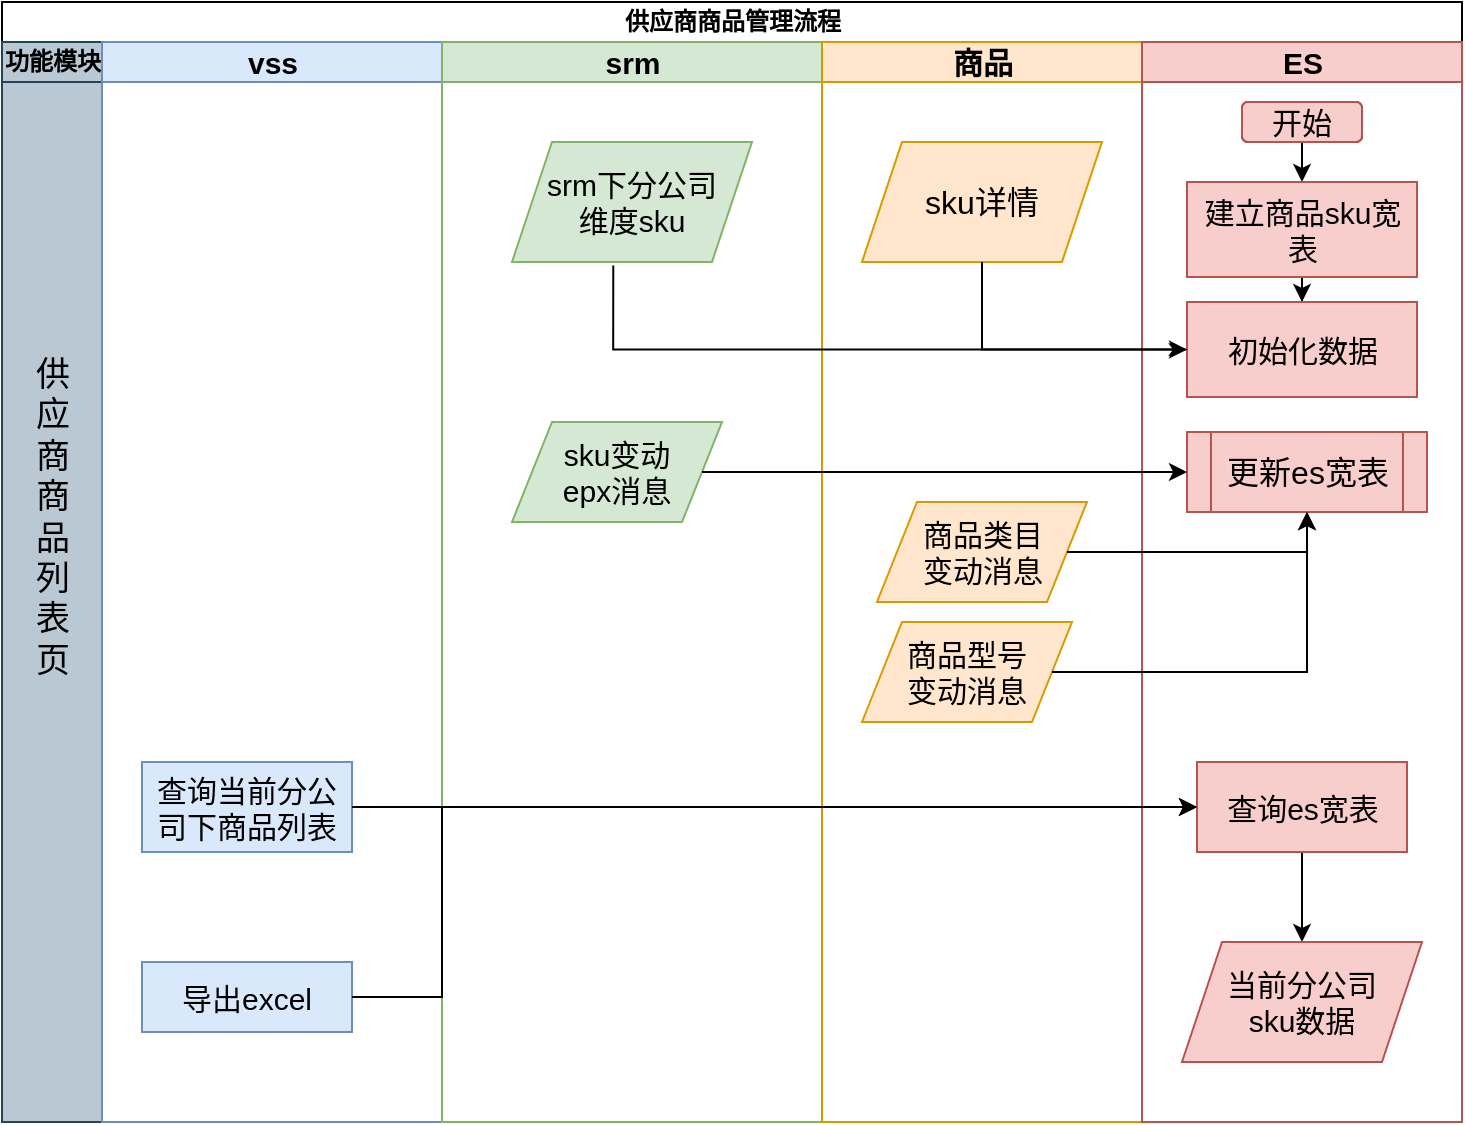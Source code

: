 <mxfile version="21.1.9" type="github" pages="5">
  <diagram name="第 1 页" id="4bVbn6cUmShNyOPI0-UO">
    <mxGraphModel dx="1379" dy="774" grid="1" gridSize="10" guides="1" tooltips="1" connect="1" arrows="1" fold="1" page="1" pageScale="1" pageWidth="826" pageHeight="1169" math="0" shadow="0">
      <root>
        <mxCell id="0" />
        <mxCell id="1" parent="0" />
        <mxCell id="sq8EDjVyNlzPSObER3uH-1" value="供应商商品管理流程" style="swimlane;childLayout=stackLayout;resizeParent=1;resizeParentMax=0;startSize=20;html=1;" parent="1" vertex="1">
          <mxGeometry x="230.0" y="210" width="730" height="560" as="geometry" />
        </mxCell>
        <mxCell id="sq8EDjVyNlzPSObER3uH-5" value="&lt;font style=&quot;font-size: 12px;&quot;&gt;功能模块&lt;/font&gt;" style="swimlane;startSize=20;html=1;fillColor=#bac8d3;strokeColor=#23445d;labelBackgroundColor=none;fillStyle=auto;swimlaneFillColor=#BAC8D3;" parent="sq8EDjVyNlzPSObER3uH-1" vertex="1">
          <mxGeometry y="20" width="50" height="540" as="geometry" />
        </mxCell>
        <mxCell id="sq8EDjVyNlzPSObER3uH-6" value="&lt;font style=&quot;font-size: 17px;&quot;&gt;供应商商品列表页&lt;/font&gt;" style="text;html=1;align=center;verticalAlign=middle;whiteSpace=wrap;rounded=0;textDirection=ltr;horizontal=0;rotation=90;" parent="sq8EDjVyNlzPSObER3uH-5" vertex="1">
          <mxGeometry x="-67.5" y="225" width="185" height="25" as="geometry" />
        </mxCell>
        <mxCell id="sq8EDjVyNlzPSObER3uH-2" value="&lt;font style=&quot;font-size: 15px;&quot;&gt;vss&lt;/font&gt;" style="swimlane;startSize=20;html=1;fillColor=#dae8fc;strokeColor=#6c8ebf;" parent="sq8EDjVyNlzPSObER3uH-1" vertex="1">
          <mxGeometry x="50" y="20" width="170" height="540" as="geometry" />
        </mxCell>
        <mxCell id="sq8EDjVyNlzPSObER3uH-10" value="&lt;font style=&quot;font-size: 15px;&quot;&gt;查询当前分公司下商品列表&lt;/font&gt;" style="rounded=0;whiteSpace=wrap;html=1;fillColor=#dae8fc;strokeColor=#6c8ebf;" parent="sq8EDjVyNlzPSObER3uH-2" vertex="1">
          <mxGeometry x="20" y="360" width="105" height="45" as="geometry" />
        </mxCell>
        <mxCell id="sq8EDjVyNlzPSObER3uH-13" value="&lt;font style=&quot;font-size: 15px;&quot;&gt;导出excel&lt;/font&gt;" style="rounded=0;whiteSpace=wrap;html=1;fillColor=#dae8fc;strokeColor=#6c8ebf;" parent="sq8EDjVyNlzPSObER3uH-2" vertex="1">
          <mxGeometry x="20" y="460" width="105" height="35" as="geometry" />
        </mxCell>
        <mxCell id="sq8EDjVyNlzPSObER3uH-3" value="&lt;font style=&quot;font-size: 15px;&quot;&gt;srm&lt;/font&gt;" style="swimlane;startSize=20;html=1;fillColor=#d5e8d4;strokeColor=#82b366;" parent="sq8EDjVyNlzPSObER3uH-1" vertex="1">
          <mxGeometry x="220" y="20" width="190" height="540" as="geometry" />
        </mxCell>
        <mxCell id="sq8EDjVyNlzPSObER3uH-50" value="&lt;font style=&quot;font-size: 15px;&quot;&gt;srm下分公司&lt;br&gt;维度sku&lt;/font&gt;" style="shape=parallelogram;perimeter=parallelogramPerimeter;whiteSpace=wrap;html=1;fixedSize=1;fillColor=#d5e8d4;strokeColor=#82b366;" parent="sq8EDjVyNlzPSObER3uH-3" vertex="1">
          <mxGeometry x="35.0" y="50" width="120" height="60" as="geometry" />
        </mxCell>
        <mxCell id="sq8EDjVyNlzPSObER3uH-53" value="&lt;font style=&quot;font-size: 15px;&quot;&gt;sku变动&lt;br&gt;epx消息&lt;/font&gt;" style="shape=parallelogram;perimeter=parallelogramPerimeter;whiteSpace=wrap;html=1;fixedSize=1;fillColor=#d5e8d4;strokeColor=#82b366;" parent="sq8EDjVyNlzPSObER3uH-3" vertex="1">
          <mxGeometry x="35" y="190" width="105" height="50" as="geometry" />
        </mxCell>
        <mxCell id="sq8EDjVyNlzPSObER3uH-4" value="&lt;font style=&quot;font-size: 15px;&quot;&gt;商品&lt;/font&gt;" style="swimlane;startSize=20;html=1;fillColor=#ffe6cc;strokeColor=#d79b00;" parent="sq8EDjVyNlzPSObER3uH-1" vertex="1">
          <mxGeometry x="410" y="20" width="160" height="540" as="geometry" />
        </mxCell>
        <mxCell id="sq8EDjVyNlzPSObER3uH-51" value="&lt;font style=&quot;font-size: 16px;&quot;&gt;sku详情&lt;/font&gt;" style="shape=parallelogram;perimeter=parallelogramPerimeter;whiteSpace=wrap;html=1;fixedSize=1;fillColor=#ffe6cc;strokeColor=#d79b00;" parent="sq8EDjVyNlzPSObER3uH-4" vertex="1">
          <mxGeometry x="20.0" y="50" width="120" height="60" as="geometry" />
        </mxCell>
        <mxCell id="sq8EDjVyNlzPSObER3uH-55" value="&lt;font style=&quot;font-size: 15px;&quot;&gt;商品类目&lt;br&gt;变动消息&lt;/font&gt;" style="shape=parallelogram;perimeter=parallelogramPerimeter;whiteSpace=wrap;html=1;fixedSize=1;fillColor=#ffe6cc;strokeColor=#d79b00;" parent="sq8EDjVyNlzPSObER3uH-4" vertex="1">
          <mxGeometry x="27.5" y="230" width="105" height="50" as="geometry" />
        </mxCell>
        <mxCell id="sq8EDjVyNlzPSObER3uH-56" value="&lt;span style=&quot;font-size: 15px;&quot;&gt;商品型号&lt;br&gt;变动消息&lt;/span&gt;" style="shape=parallelogram;perimeter=parallelogramPerimeter;whiteSpace=wrap;html=1;fixedSize=1;fillColor=#ffe6cc;strokeColor=#d79b00;" parent="sq8EDjVyNlzPSObER3uH-4" vertex="1">
          <mxGeometry x="20" y="290" width="105" height="50" as="geometry" />
        </mxCell>
        <mxCell id="sq8EDjVyNlzPSObER3uH-26" value="&lt;font style=&quot;font-size: 15px;&quot;&gt;ES&lt;/font&gt;" style="swimlane;startSize=20;html=1;fillColor=#f8cecc;strokeColor=#b85450;" parent="sq8EDjVyNlzPSObER3uH-1" vertex="1">
          <mxGeometry x="570" y="20" width="160" height="540" as="geometry" />
        </mxCell>
        <mxCell id="sq8EDjVyNlzPSObER3uH-42" style="edgeStyle=orthogonalEdgeStyle;rounded=0;orthogonalLoop=1;jettySize=auto;html=1;entryX=0.5;entryY=0;entryDx=0;entryDy=0;" parent="sq8EDjVyNlzPSObER3uH-26" source="sq8EDjVyNlzPSObER3uH-30" target="sq8EDjVyNlzPSObER3uH-31" edge="1">
          <mxGeometry relative="1" as="geometry" />
        </mxCell>
        <mxCell id="sq8EDjVyNlzPSObER3uH-30" value="&lt;span style=&quot;font-size: 15px;&quot;&gt;建立商品sku宽表&lt;/span&gt;" style="rounded=0;whiteSpace=wrap;html=1;" parent="sq8EDjVyNlzPSObER3uH-26" vertex="1">
          <mxGeometry x="22.5" y="70" width="115" height="47.5" as="geometry" />
        </mxCell>
        <mxCell id="sq8EDjVyNlzPSObER3uH-31" value="&lt;span style=&quot;font-size: 15px;&quot;&gt;初始化数据&lt;/span&gt;" style="rounded=0;whiteSpace=wrap;html=1;" parent="sq8EDjVyNlzPSObER3uH-26" vertex="1">
          <mxGeometry x="22.5" y="130" width="115" height="47.5" as="geometry" />
        </mxCell>
        <mxCell id="sq8EDjVyNlzPSObER3uH-41" style="edgeStyle=orthogonalEdgeStyle;rounded=0;orthogonalLoop=1;jettySize=auto;html=1;exitX=0.5;exitY=1;exitDx=0;exitDy=0;entryX=0.5;entryY=0;entryDx=0;entryDy=0;" parent="sq8EDjVyNlzPSObER3uH-26" source="sq8EDjVyNlzPSObER3uH-32" target="sq8EDjVyNlzPSObER3uH-30" edge="1">
          <mxGeometry relative="1" as="geometry" />
        </mxCell>
        <mxCell id="sq8EDjVyNlzPSObER3uH-32" value="&lt;font style=&quot;font-size: 15px;&quot;&gt;开始&lt;/font&gt;" style="rounded=1;whiteSpace=wrap;html=1;" parent="sq8EDjVyNlzPSObER3uH-26" vertex="1">
          <mxGeometry x="50" y="30" width="60" height="20" as="geometry" />
        </mxCell>
        <mxCell id="sq8EDjVyNlzPSObER3uH-61" value="" style="edgeStyle=orthogonalEdgeStyle;rounded=0;orthogonalLoop=1;jettySize=auto;html=1;" parent="sq8EDjVyNlzPSObER3uH-26" source="sq8EDjVyNlzPSObER3uH-48" target="sq8EDjVyNlzPSObER3uH-60" edge="1">
          <mxGeometry relative="1" as="geometry" />
        </mxCell>
        <mxCell id="sq8EDjVyNlzPSObER3uH-48" value="&lt;font style=&quot;font-size: 15px;&quot;&gt;查询es宽表&lt;/font&gt;" style="rounded=0;whiteSpace=wrap;html=1;fillColor=#f8cecc;strokeColor=#b85450;" parent="sq8EDjVyNlzPSObER3uH-26" vertex="1">
          <mxGeometry x="27.5" y="360" width="105" height="45" as="geometry" />
        </mxCell>
        <mxCell id="sq8EDjVyNlzPSObER3uH-52" value="&lt;font style=&quot;font-size: 16px;&quot;&gt;更新es宽表&lt;/font&gt;" style="shape=process;whiteSpace=wrap;html=1;backgroundOutline=1;fillColor=#f8cecc;strokeColor=#b85450;" parent="sq8EDjVyNlzPSObER3uH-26" vertex="1">
          <mxGeometry x="22.5" y="195" width="120" height="40" as="geometry" />
        </mxCell>
        <mxCell id="sq8EDjVyNlzPSObER3uH-60" value="&lt;font style=&quot;font-size: 15px;&quot;&gt;当前分公司&lt;br&gt;sku数据&lt;/font&gt;" style="shape=parallelogram;perimeter=parallelogramPerimeter;whiteSpace=wrap;html=1;fixedSize=1;rounded=0;fillColor=#f8cecc;strokeColor=#b85450;" parent="sq8EDjVyNlzPSObER3uH-26" vertex="1">
          <mxGeometry x="20" y="450" width="120" height="60" as="geometry" />
        </mxCell>
        <mxCell id="sq8EDjVyNlzPSObER3uH-62" value="&lt;font style=&quot;font-size: 15px;&quot;&gt;开始&lt;/font&gt;" style="rounded=1;whiteSpace=wrap;html=1;fillColor=#f8cecc;strokeColor=#b85450;" parent="sq8EDjVyNlzPSObER3uH-26" vertex="1">
          <mxGeometry x="50" y="30" width="60" height="20" as="geometry" />
        </mxCell>
        <mxCell id="sq8EDjVyNlzPSObER3uH-63" value="&lt;span style=&quot;font-size: 15px;&quot;&gt;建立商品sku宽表&lt;/span&gt;" style="rounded=0;whiteSpace=wrap;html=1;fillColor=#f8cecc;strokeColor=#b85450;" parent="sq8EDjVyNlzPSObER3uH-26" vertex="1">
          <mxGeometry x="22.5" y="70" width="115" height="47.5" as="geometry" />
        </mxCell>
        <mxCell id="sq8EDjVyNlzPSObER3uH-64" value="&lt;span style=&quot;font-size: 15px;&quot;&gt;初始化数据&lt;/span&gt;" style="rounded=0;whiteSpace=wrap;html=1;fillColor=#f8cecc;strokeColor=#b85450;" parent="sq8EDjVyNlzPSObER3uH-26" vertex="1">
          <mxGeometry x="22.5" y="130" width="115" height="47.5" as="geometry" />
        </mxCell>
        <mxCell id="sq8EDjVyNlzPSObER3uH-39" style="edgeStyle=orthogonalEdgeStyle;rounded=0;orthogonalLoop=1;jettySize=auto;html=1;exitX=0;exitY=0.5;exitDx=0;exitDy=0;entryX=0.5;entryY=1;entryDx=0;entryDy=0;startArrow=classicThin;startFill=1;endArrow=none;endFill=0;" parent="sq8EDjVyNlzPSObER3uH-1" source="sq8EDjVyNlzPSObER3uH-31" target="sq8EDjVyNlzPSObER3uH-51" edge="1">
          <mxGeometry relative="1" as="geometry">
            <mxPoint x="520.043" y="120.0" as="targetPoint" />
          </mxGeometry>
        </mxCell>
        <mxCell id="sq8EDjVyNlzPSObER3uH-40" style="edgeStyle=orthogonalEdgeStyle;rounded=0;orthogonalLoop=1;jettySize=auto;html=1;exitX=0;exitY=0.5;exitDx=0;exitDy=0;entryX=0.422;entryY=1.03;entryDx=0;entryDy=0;entryPerimeter=0;startArrow=classic;startFill=1;endArrow=none;endFill=0;" parent="sq8EDjVyNlzPSObER3uH-1" source="sq8EDjVyNlzPSObER3uH-31" target="sq8EDjVyNlzPSObER3uH-50" edge="1">
          <mxGeometry relative="1" as="geometry">
            <mxPoint x="342.5" y="120.0" as="targetPoint" />
          </mxGeometry>
        </mxCell>
        <mxCell id="sq8EDjVyNlzPSObER3uH-47" style="edgeStyle=orthogonalEdgeStyle;rounded=0;orthogonalLoop=1;jettySize=auto;html=1;exitX=1;exitY=0.5;exitDx=0;exitDy=0;entryX=0;entryY=0.5;entryDx=0;entryDy=0;" parent="sq8EDjVyNlzPSObER3uH-1" source="sq8EDjVyNlzPSObER3uH-10" target="sq8EDjVyNlzPSObER3uH-48" edge="1">
          <mxGeometry relative="1" as="geometry">
            <mxPoint x="620.0" y="383" as="targetPoint" />
          </mxGeometry>
        </mxCell>
        <mxCell id="sq8EDjVyNlzPSObER3uH-49" style="edgeStyle=orthogonalEdgeStyle;rounded=0;orthogonalLoop=1;jettySize=auto;html=1;exitX=1;exitY=0.5;exitDx=0;exitDy=0;entryX=0;entryY=0.5;entryDx=0;entryDy=0;" parent="sq8EDjVyNlzPSObER3uH-1" source="sq8EDjVyNlzPSObER3uH-13" target="sq8EDjVyNlzPSObER3uH-48" edge="1">
          <mxGeometry relative="1" as="geometry">
            <mxPoint x="230.0" y="400" as="targetPoint" />
            <Array as="points">
              <mxPoint x="220" y="498" />
              <mxPoint x="220" y="402" />
            </Array>
          </mxGeometry>
        </mxCell>
        <mxCell id="sq8EDjVyNlzPSObER3uH-54" style="edgeStyle=orthogonalEdgeStyle;rounded=0;orthogonalLoop=1;jettySize=auto;html=1;exitX=1;exitY=0.5;exitDx=0;exitDy=0;entryX=0;entryY=0.5;entryDx=0;entryDy=0;" parent="sq8EDjVyNlzPSObER3uH-1" source="sq8EDjVyNlzPSObER3uH-53" target="sq8EDjVyNlzPSObER3uH-52" edge="1">
          <mxGeometry relative="1" as="geometry" />
        </mxCell>
        <mxCell id="sq8EDjVyNlzPSObER3uH-57" style="edgeStyle=orthogonalEdgeStyle;rounded=0;orthogonalLoop=1;jettySize=auto;html=1;exitX=1;exitY=0.5;exitDx=0;exitDy=0;entryX=0.5;entryY=1;entryDx=0;entryDy=0;" parent="sq8EDjVyNlzPSObER3uH-1" source="sq8EDjVyNlzPSObER3uH-55" target="sq8EDjVyNlzPSObER3uH-52" edge="1">
          <mxGeometry relative="1" as="geometry" />
        </mxCell>
        <mxCell id="sq8EDjVyNlzPSObER3uH-59" style="edgeStyle=orthogonalEdgeStyle;rounded=0;orthogonalLoop=1;jettySize=auto;html=1;exitX=1;exitY=0.5;exitDx=0;exitDy=0;entryX=0.5;entryY=1;entryDx=0;entryDy=0;" parent="sq8EDjVyNlzPSObER3uH-1" source="sq8EDjVyNlzPSObER3uH-56" target="sq8EDjVyNlzPSObER3uH-52" edge="1">
          <mxGeometry relative="1" as="geometry" />
        </mxCell>
      </root>
    </mxGraphModel>
  </diagram>
  <diagram id="YTfA6Yjon9PeiEFSLLRu" name="第 2 页">
    <mxGraphModel dx="1379" dy="774" grid="1" gridSize="10" guides="1" tooltips="1" connect="1" arrows="1" fold="1" page="1" pageScale="1" pageWidth="827" pageHeight="1169" math="0" shadow="0">
      <root>
        <mxCell id="0" />
        <mxCell id="1" parent="0" />
        <mxCell id="ebfvvqDHV_dkMEWsxQLU-1" value="供应商商品管理流程" style="swimlane;childLayout=stackLayout;resizeParent=1;resizeParentMax=0;startSize=20;html=1;" parent="1" vertex="1">
          <mxGeometry x="54.0" y="110" width="560" height="410" as="geometry" />
        </mxCell>
        <mxCell id="ebfvvqDHV_dkMEWsxQLU-2" value="&lt;font style=&quot;font-size: 12px;&quot;&gt;功能模块&lt;/font&gt;" style="swimlane;startSize=20;html=1;fillColor=#bac8d3;strokeColor=#23445d;labelBackgroundColor=none;fillStyle=auto;swimlaneFillColor=#BAC8D3;" parent="ebfvvqDHV_dkMEWsxQLU-1" vertex="1">
          <mxGeometry y="20" width="50" height="390" as="geometry" />
        </mxCell>
        <mxCell id="ebfvvqDHV_dkMEWsxQLU-3" value="&lt;font style=&quot;font-size: 17px;&quot;&gt;供应商商品详情页&lt;/font&gt;" style="text;html=1;align=center;verticalAlign=middle;whiteSpace=wrap;rounded=0;textDirection=ltr;horizontal=0;rotation=90;" parent="ebfvvqDHV_dkMEWsxQLU-2" vertex="1">
          <mxGeometry x="-67.5" y="172.5" width="185" height="25" as="geometry" />
        </mxCell>
        <mxCell id="ebfvvqDHV_dkMEWsxQLU-4" value="&lt;font style=&quot;font-size: 15px;&quot;&gt;vss&lt;/font&gt;" style="swimlane;startSize=20;html=1;fillColor=#dae8fc;strokeColor=#6c8ebf;" parent="ebfvvqDHV_dkMEWsxQLU-1" vertex="1">
          <mxGeometry x="50" y="20" width="170" height="390" as="geometry" />
        </mxCell>
        <mxCell id="naGMd9PxGvk4n0_Dnx7S-2" value="&lt;font style=&quot;font-size: 14px;&quot;&gt;聚合sku详情和审批进度&lt;/font&gt;" style="rounded=0;whiteSpace=wrap;html=1;fillColor=#dae8fc;strokeColor=#6c8ebf;" parent="ebfvvqDHV_dkMEWsxQLU-4" vertex="1">
          <mxGeometry x="22.5" y="261.25" width="107.5" height="47.5" as="geometry" />
        </mxCell>
        <mxCell id="ebfvvqDHV_dkMEWsxQLU-7" value="&lt;font style=&quot;font-size: 15px;&quot;&gt;srm&lt;/font&gt;" style="swimlane;startSize=20;html=1;fillColor=#d5e8d4;strokeColor=#82b366;" parent="ebfvvqDHV_dkMEWsxQLU-1" vertex="1">
          <mxGeometry x="220" y="20" width="180" height="390" as="geometry" />
        </mxCell>
        <mxCell id="naGMd9PxGvk4n0_Dnx7S-1" value="&lt;span style=&quot;font-size: 15px;&quot;&gt;查看sku详情&lt;/span&gt;" style="rounded=0;whiteSpace=wrap;html=1;fillColor=#dae8fc;strokeColor=#6c8ebf;" parent="ebfvvqDHV_dkMEWsxQLU-7" vertex="1">
          <mxGeometry x="-147.5" y="65" width="105" height="35" as="geometry" />
        </mxCell>
        <mxCell id="-2qZ1yB83SiF693fp_qh-2" value="" style="edgeStyle=orthogonalEdgeStyle;rounded=0;orthogonalLoop=1;jettySize=auto;html=1;" parent="ebfvvqDHV_dkMEWsxQLU-7" source="naGMd9PxGvk4n0_Dnx7S-3" target="-2qZ1yB83SiF693fp_qh-1" edge="1">
          <mxGeometry relative="1" as="geometry" />
        </mxCell>
        <mxCell id="naGMd9PxGvk4n0_Dnx7S-3" value="&lt;span style=&quot;font-size: 15px;&quot;&gt;查询sku基本信息&lt;/span&gt;" style="rounded=0;whiteSpace=wrap;html=1;fillColor=#d5e8d4;strokeColor=#82b366;" parent="ebfvvqDHV_dkMEWsxQLU-7" vertex="1">
          <mxGeometry x="32.5" y="65" width="105" height="35" as="geometry" />
        </mxCell>
        <mxCell id="naGMd9PxGvk4n0_Dnx7S-4" style="edgeStyle=orthogonalEdgeStyle;rounded=0;orthogonalLoop=1;jettySize=auto;html=1;exitX=1;exitY=0.5;exitDx=0;exitDy=0;" parent="ebfvvqDHV_dkMEWsxQLU-7" source="naGMd9PxGvk4n0_Dnx7S-1" target="naGMd9PxGvk4n0_Dnx7S-3" edge="1">
          <mxGeometry relative="1" as="geometry" />
        </mxCell>
        <mxCell id="-2qZ1yB83SiF693fp_qh-4" value="" style="edgeStyle=orthogonalEdgeStyle;rounded=0;orthogonalLoop=1;jettySize=auto;html=1;" parent="ebfvvqDHV_dkMEWsxQLU-7" source="-2qZ1yB83SiF693fp_qh-1" target="-2qZ1yB83SiF693fp_qh-3" edge="1">
          <mxGeometry relative="1" as="geometry" />
        </mxCell>
        <mxCell id="-2qZ1yB83SiF693fp_qh-1" value="&lt;font style=&quot;font-size: 15px;&quot;&gt;查询结算/价格信息&lt;/font&gt;" style="whiteSpace=wrap;html=1;rounded=0;fillColor=#d5e8d4;strokeColor=#82b366;" parent="ebfvvqDHV_dkMEWsxQLU-7" vertex="1">
          <mxGeometry x="27.5" y="135" width="115" height="37.5" as="geometry" />
        </mxCell>
        <mxCell id="-2qZ1yB83SiF693fp_qh-6" value="" style="edgeStyle=orthogonalEdgeStyle;rounded=0;orthogonalLoop=1;jettySize=auto;html=1;" parent="ebfvvqDHV_dkMEWsxQLU-7" source="-2qZ1yB83SiF693fp_qh-3" target="-2qZ1yB83SiF693fp_qh-5" edge="1">
          <mxGeometry relative="1" as="geometry" />
        </mxCell>
        <mxCell id="-2qZ1yB83SiF693fp_qh-3" value="&lt;font style=&quot;font-size: 15px;&quot;&gt;订货信息&lt;/font&gt;" style="whiteSpace=wrap;html=1;rounded=0;fillColor=#d5e8d4;strokeColor=#82b366;" parent="ebfvvqDHV_dkMEWsxQLU-7" vertex="1">
          <mxGeometry x="32.5" y="205" width="105" height="33.75" as="geometry" />
        </mxCell>
        <mxCell id="-2qZ1yB83SiF693fp_qh-5" value="&lt;font style=&quot;font-size: 15px;&quot;&gt;聚合数据&lt;/font&gt;" style="shape=parallelogram;perimeter=parallelogramPerimeter;whiteSpace=wrap;html=1;fixedSize=1;rounded=0;fillColor=#d5e8d4;strokeColor=#82b366;" parent="ebfvvqDHV_dkMEWsxQLU-7" vertex="1">
          <mxGeometry x="27.5" y="265" width="115" height="40" as="geometry" />
        </mxCell>
        <mxCell id="-2qZ1yB83SiF693fp_qh-7" style="edgeStyle=orthogonalEdgeStyle;rounded=0;orthogonalLoop=1;jettySize=auto;html=1;exitX=0;exitY=0.5;exitDx=0;exitDy=0;entryX=1;entryY=0.5;entryDx=0;entryDy=0;" parent="ebfvvqDHV_dkMEWsxQLU-1" source="-2qZ1yB83SiF693fp_qh-5" target="naGMd9PxGvk4n0_Dnx7S-2" edge="1">
          <mxGeometry relative="1" as="geometry" />
        </mxCell>
        <mxCell id="-2qZ1yB83SiF693fp_qh-13" style="edgeStyle=orthogonalEdgeStyle;rounded=0;orthogonalLoop=1;jettySize=auto;html=1;exitX=0.5;exitY=1;exitDx=0;exitDy=0;entryX=1;entryY=0.5;entryDx=0;entryDy=0;" parent="ebfvvqDHV_dkMEWsxQLU-1" source="-2qZ1yB83SiF693fp_qh-11" target="naGMd9PxGvk4n0_Dnx7S-2" edge="1">
          <mxGeometry relative="1" as="geometry">
            <Array as="points">
              <mxPoint x="480" y="345" />
              <mxPoint x="216" y="345" />
              <mxPoint x="216" y="305" />
            </Array>
          </mxGeometry>
        </mxCell>
        <mxCell id="ebfvvqDHV_dkMEWsxQLU-10" value="&lt;font style=&quot;font-size: 15px;&quot;&gt;商品&lt;/font&gt;" style="swimlane;startSize=20;html=1;fillColor=#ffe6cc;strokeColor=#d79b00;" parent="ebfvvqDHV_dkMEWsxQLU-1" vertex="1">
          <mxGeometry x="400" y="20" width="160" height="390" as="geometry" />
        </mxCell>
        <mxCell id="-2qZ1yB83SiF693fp_qh-12" style="edgeStyle=orthogonalEdgeStyle;rounded=0;orthogonalLoop=1;jettySize=auto;html=1;" parent="ebfvvqDHV_dkMEWsxQLU-10" source="-2qZ1yB83SiF693fp_qh-8" target="-2qZ1yB83SiF693fp_qh-11" edge="1">
          <mxGeometry relative="1" as="geometry" />
        </mxCell>
        <mxCell id="-2qZ1yB83SiF693fp_qh-8" value="&lt;span style=&quot;font-size: 15px;&quot;&gt;查询审批进度&lt;/span&gt;" style="rounded=0;whiteSpace=wrap;html=1;fillColor=#ffe6cc;strokeColor=#d79b00;" parent="ebfvvqDHV_dkMEWsxQLU-10" vertex="1">
          <mxGeometry x="27.5" y="65" width="105" height="35" as="geometry" />
        </mxCell>
        <mxCell id="-2qZ1yB83SiF693fp_qh-11" value="&lt;font style=&quot;font-size: 15px;&quot;&gt;sku审批记录&lt;/font&gt;" style="shape=parallelogram;perimeter=parallelogramPerimeter;whiteSpace=wrap;html=1;fixedSize=1;fillColor=#ffe6cc;strokeColor=#d79b00;" parent="ebfvvqDHV_dkMEWsxQLU-10" vertex="1">
          <mxGeometry x="25" y="265" width="110" height="40" as="geometry" />
        </mxCell>
      </root>
    </mxGraphModel>
  </diagram>
  <diagram id="WGQXnyQZsblgMuz0DYuH" name="第 3 页">
    <mxGraphModel dx="1379" dy="774" grid="1" gridSize="10" guides="1" tooltips="1" connect="1" arrows="1" fold="1" page="1" pageScale="1" pageWidth="827" pageHeight="1169" math="0" shadow="0">
      <root>
        <mxCell id="0" />
        <mxCell id="1" parent="0" />
        <mxCell id="L1rz4W0nAsE0-dqOmTM0-1" value="供应商商品管理流程" style="swimlane;childLayout=stackLayout;resizeParent=1;resizeParentMax=0;startSize=20;html=1;" parent="1" vertex="1">
          <mxGeometry x="140.0" y="110" width="720" height="675" as="geometry" />
        </mxCell>
        <mxCell id="L1rz4W0nAsE0-dqOmTM0-2" value="&lt;font style=&quot;font-size: 12px;&quot;&gt;功能模块&lt;/font&gt;" style="swimlane;startSize=20;html=1;fillColor=#bac8d3;strokeColor=#23445d;labelBackgroundColor=none;fillStyle=auto;swimlaneFillColor=#BAC8D3;" parent="L1rz4W0nAsE0-dqOmTM0-1" vertex="1">
          <mxGeometry y="20" width="50" height="655" as="geometry" />
        </mxCell>
        <mxCell id="L1rz4W0nAsE0-dqOmTM0-3" value="&lt;font style=&quot;font-size: 17px;&quot;&gt;供应商商品批量审核页&lt;/font&gt;" style="text;html=1;align=center;verticalAlign=middle;whiteSpace=wrap;rounded=0;textDirection=ltr;horizontal=0;rotation=90;" parent="L1rz4W0nAsE0-dqOmTM0-2" vertex="1">
          <mxGeometry x="-67.5" y="172.5" width="185" height="25" as="geometry" />
        </mxCell>
        <mxCell id="L1rz4W0nAsE0-dqOmTM0-4" value="&lt;font style=&quot;font-size: 15px;&quot;&gt;vss&lt;/font&gt;" style="swimlane;startSize=20;html=1;fillColor=#dae8fc;strokeColor=#6c8ebf;" parent="L1rz4W0nAsE0-dqOmTM0-1" vertex="1">
          <mxGeometry x="50" y="20" width="170" height="655" as="geometry" />
        </mxCell>
        <mxCell id="WOx_tu_ca6Z-1kbt1XX_-9" style="edgeStyle=orthogonalEdgeStyle;rounded=0;orthogonalLoop=1;jettySize=auto;html=1;exitX=0.5;exitY=1;exitDx=0;exitDy=0;entryX=0.5;entryY=0;entryDx=0;entryDy=0;" parent="L1rz4W0nAsE0-dqOmTM0-4" source="L1rz4W0nAsE0-dqOmTM0-5" target="WOx_tu_ca6Z-1kbt1XX_-5" edge="1">
          <mxGeometry relative="1" as="geometry" />
        </mxCell>
        <mxCell id="L1rz4W0nAsE0-dqOmTM0-5" value="&lt;font style=&quot;font-size: 15px;&quot;&gt;下载excel模板&lt;/font&gt;" style="rounded=0;whiteSpace=wrap;html=1;fillColor=#dae8fc;strokeColor=#6c8ebf;" parent="L1rz4W0nAsE0-dqOmTM0-4" vertex="1">
          <mxGeometry x="25.75" y="240" width="107.25" height="27.5" as="geometry" />
        </mxCell>
        <mxCell id="WOx_tu_ca6Z-1kbt1XX_-2" value="" style="edgeStyle=orthogonalEdgeStyle;rounded=0;orthogonalLoop=1;jettySize=auto;html=1;" parent="L1rz4W0nAsE0-dqOmTM0-4" source="iLohxSvAw32yzan7pHb4-1" target="WOx_tu_ca6Z-1kbt1XX_-1" edge="1">
          <mxGeometry relative="1" as="geometry" />
        </mxCell>
        <mxCell id="iLohxSvAw32yzan7pHb4-1" value="&lt;font style=&quot;font-size: 15px;&quot;&gt;查询商品列表&lt;/font&gt;" style="whiteSpace=wrap;html=1;fillColor=#dae8fc;strokeColor=#6c8ebf;rounded=0;" parent="L1rz4W0nAsE0-dqOmTM0-4" vertex="1">
          <mxGeometry x="24" y="80" width="105" height="32.5" as="geometry" />
        </mxCell>
        <mxCell id="5GHaFXEo9kJfshBP6Sjv-4" style="edgeStyle=orthogonalEdgeStyle;rounded=0;orthogonalLoop=1;jettySize=auto;html=1;exitX=0.5;exitY=1;exitDx=0;exitDy=0;entryX=0.5;entryY=0;entryDx=0;entryDy=0;" parent="L1rz4W0nAsE0-dqOmTM0-4" source="L1rz4W0nAsE0-dqOmTM0-7" target="iLohxSvAw32yzan7pHb4-1" edge="1">
          <mxGeometry relative="1" as="geometry" />
        </mxCell>
        <mxCell id="L1rz4W0nAsE0-dqOmTM0-7" value="&lt;span style=&quot;font-size: 15px;&quot;&gt;添加商品&lt;/span&gt;" style="rounded=0;whiteSpace=wrap;html=1;fillColor=#dae8fc;strokeColor=#6c8ebf;" parent="L1rz4W0nAsE0-dqOmTM0-4" vertex="1">
          <mxGeometry x="23.75" y="30" width="105" height="35" as="geometry" />
        </mxCell>
        <mxCell id="WOx_tu_ca6Z-1kbt1XX_-1" value="&lt;font style=&quot;font-size: 15px;&quot;&gt;添加商品页展示&lt;/font&gt;" style="whiteSpace=wrap;html=1;fillColor=#dae8fc;strokeColor=#6c8ebf;rounded=0;" parent="L1rz4W0nAsE0-dqOmTM0-4" vertex="1">
          <mxGeometry x="19.5" y="150" width="113.5" height="31.25" as="geometry" />
        </mxCell>
        <mxCell id="WOx_tu_ca6Z-1kbt1XX_-5" value="&lt;font style=&quot;font-size: 15px;&quot;&gt;生成excel模板&lt;/font&gt;" style="whiteSpace=wrap;html=1;fillColor=#dae8fc;strokeColor=#6c8ebf;rounded=0;" parent="L1rz4W0nAsE0-dqOmTM0-4" vertex="1">
          <mxGeometry x="27.75" y="288" width="105.25" height="30" as="geometry" />
        </mxCell>
        <mxCell id="WOx_tu_ca6Z-1kbt1XX_-16" style="edgeStyle=orthogonalEdgeStyle;rounded=0;orthogonalLoop=1;jettySize=auto;html=1;exitX=0.5;exitY=1;exitDx=0;exitDy=0;entryX=0.5;entryY=0;entryDx=0;entryDy=0;" parent="L1rz4W0nAsE0-dqOmTM0-4" source="WOx_tu_ca6Z-1kbt1XX_-10" target="WOx_tu_ca6Z-1kbt1XX_-11" edge="1">
          <mxGeometry relative="1" as="geometry" />
        </mxCell>
        <mxCell id="WOx_tu_ca6Z-1kbt1XX_-10" value="&lt;font style=&quot;font-size: 15px;&quot;&gt;上传excel模板&lt;/font&gt;" style="rounded=0;whiteSpace=wrap;html=1;fillColor=#dae8fc;strokeColor=#6c8ebf;" parent="L1rz4W0nAsE0-dqOmTM0-4" vertex="1">
          <mxGeometry x="25.75" y="350" width="107.25" height="27.5" as="geometry" />
        </mxCell>
        <mxCell id="WOx_tu_ca6Z-1kbt1XX_-15" style="edgeStyle=orthogonalEdgeStyle;rounded=0;orthogonalLoop=1;jettySize=auto;html=1;exitX=0.5;exitY=1;exitDx=0;exitDy=0;entryX=0.5;entryY=0;entryDx=0;entryDy=0;" parent="L1rz4W0nAsE0-dqOmTM0-4" source="WOx_tu_ca6Z-1kbt1XX_-11" target="WOx_tu_ca6Z-1kbt1XX_-17" edge="1">
          <mxGeometry relative="1" as="geometry">
            <mxPoint x="81.103" y="450" as="targetPoint" />
          </mxGeometry>
        </mxCell>
        <mxCell id="WOx_tu_ca6Z-1kbt1XX_-11" value="&lt;font style=&quot;font-size: 15px;&quot;&gt;数据校验&lt;/font&gt;" style="whiteSpace=wrap;html=1;fillColor=#dae8fc;strokeColor=#6c8ebf;rounded=0;" parent="L1rz4W0nAsE0-dqOmTM0-4" vertex="1">
          <mxGeometry x="25.75" y="400" width="110.63" height="28.75" as="geometry" />
        </mxCell>
        <mxCell id="WOx_tu_ca6Z-1kbt1XX_-26" value="" style="edgeStyle=orthogonalEdgeStyle;rounded=0;orthogonalLoop=1;jettySize=auto;html=1;" parent="L1rz4W0nAsE0-dqOmTM0-4" source="WOx_tu_ca6Z-1kbt1XX_-17" target="WOx_tu_ca6Z-1kbt1XX_-25" edge="1">
          <mxGeometry relative="1" as="geometry" />
        </mxCell>
        <mxCell id="WOx_tu_ca6Z-1kbt1XX_-17" value="&lt;font style=&quot;font-size: 15px;&quot;&gt;拆分审批单&lt;/font&gt;" style="whiteSpace=wrap;html=1;fillColor=#dae8fc;strokeColor=#6c8ebf;rounded=0;" parent="L1rz4W0nAsE0-dqOmTM0-4" vertex="1">
          <mxGeometry x="25.91" y="455" width="108.93" height="30" as="geometry" />
        </mxCell>
        <mxCell id="WOx_tu_ca6Z-1kbt1XX_-29" style="edgeStyle=orthogonalEdgeStyle;rounded=0;orthogonalLoop=1;jettySize=auto;html=1;exitX=0.5;exitY=1;exitDx=0;exitDy=0;entryX=0.5;entryY=0;entryDx=0;entryDy=0;" parent="L1rz4W0nAsE0-dqOmTM0-4" source="WOx_tu_ca6Z-1kbt1XX_-25" target="WOx_tu_ca6Z-1kbt1XX_-28" edge="1">
          <mxGeometry relative="1" as="geometry" />
        </mxCell>
        <mxCell id="WOx_tu_ca6Z-1kbt1XX_-25" value="&lt;font style=&quot;font-size: 15px;&quot;&gt;拆分后审批单&lt;/font&gt;" style="shape=parallelogram;perimeter=parallelogramPerimeter;whiteSpace=wrap;html=1;fixedSize=1;fillColor=#dae8fc;strokeColor=#6c8ebf;rounded=0;" parent="L1rz4W0nAsE0-dqOmTM0-4" vertex="1">
          <mxGeometry x="20.9" y="510" width="118.94" height="35" as="geometry" />
        </mxCell>
        <mxCell id="WOx_tu_ca6Z-1kbt1XX_-28" value="&lt;font style=&quot;font-size: 15px;&quot;&gt;提交审批&lt;/font&gt;" style="whiteSpace=wrap;html=1;fillColor=#dae8fc;strokeColor=#6c8ebf;rounded=0;" parent="L1rz4W0nAsE0-dqOmTM0-4" vertex="1">
          <mxGeometry x="27.75" y="582.5" width="99.44" height="20" as="geometry" />
        </mxCell>
        <mxCell id="L1rz4W0nAsE0-dqOmTM0-6" value="&lt;font style=&quot;font-size: 15px;&quot;&gt;srm&lt;/font&gt;" style="swimlane;startSize=20;html=1;fillColor=#d5e8d4;strokeColor=#82b366;" parent="L1rz4W0nAsE0-dqOmTM0-1" vertex="1">
          <mxGeometry x="220" y="20" width="180" height="655" as="geometry" />
        </mxCell>
        <mxCell id="L1rz4W0nAsE0-dqOmTM0-18" value="&lt;font style=&quot;font-size: 15px;&quot;&gt;商品&lt;/font&gt;" style="swimlane;startSize=20;html=1;fillColor=#ffe6cc;strokeColor=#d79b00;" parent="L1rz4W0nAsE0-dqOmTM0-1" vertex="1">
          <mxGeometry x="400" y="20" width="160" height="655" as="geometry" />
        </mxCell>
        <mxCell id="WOx_tu_ca6Z-1kbt1XX_-21" value="" style="edgeStyle=orthogonalEdgeStyle;rounded=0;orthogonalLoop=1;jettySize=auto;html=1;" parent="L1rz4W0nAsE0-dqOmTM0-18" source="WOx_tu_ca6Z-1kbt1XX_-19" target="WOx_tu_ca6Z-1kbt1XX_-20" edge="1">
          <mxGeometry relative="1" as="geometry" />
        </mxCell>
        <mxCell id="WOx_tu_ca6Z-1kbt1XX_-19" value="&lt;font style=&quot;font-size: 15px;&quot;&gt;sku数据&lt;/font&gt;" style="shape=parallelogram;perimeter=parallelogramPerimeter;whiteSpace=wrap;html=1;fixedSize=1;fillColor=#ffe6cc;strokeColor=#d79b00;" parent="L1rz4W0nAsE0-dqOmTM0-18" vertex="1">
          <mxGeometry x="20" y="330" width="120" height="30" as="geometry" />
        </mxCell>
        <mxCell id="WOx_tu_ca6Z-1kbt1XX_-20" value="&lt;font style=&quot;font-size: 15px;&quot;&gt;拆分sku&lt;/font&gt;" style="whiteSpace=wrap;html=1;fillColor=#ffe6cc;strokeColor=#d79b00;" parent="L1rz4W0nAsE0-dqOmTM0-18" vertex="1">
          <mxGeometry x="25" y="390" width="110" height="27" as="geometry" />
        </mxCell>
        <mxCell id="WOx_tu_ca6Z-1kbt1XX_-30" value="&lt;font style=&quot;font-size: 15px;&quot;&gt;商品审核流程&lt;/font&gt;" style="rounded=0;whiteSpace=wrap;html=1;fillColor=#ffe6cc;strokeColor=#d79b00;" parent="L1rz4W0nAsE0-dqOmTM0-18" vertex="1">
          <mxGeometry x="50" y="540" width="60" height="105" as="geometry" />
        </mxCell>
        <mxCell id="iLohxSvAw32yzan7pHb4-3" value="&lt;span style=&quot;font-size: 15px;&quot;&gt;ES&lt;/span&gt;" style="swimlane;startSize=20;html=1;fillColor=#f8cecc;strokeColor=#b85450;" parent="L1rz4W0nAsE0-dqOmTM0-1" vertex="1">
          <mxGeometry x="560" y="20" width="160" height="655" as="geometry" />
        </mxCell>
        <mxCell id="5GHaFXEo9kJfshBP6Sjv-6" style="edgeStyle=orthogonalEdgeStyle;rounded=0;orthogonalLoop=1;jettySize=auto;html=1;exitX=0.5;exitY=1;exitDx=0;exitDy=0;entryX=0.5;entryY=0;entryDx=0;entryDy=0;" parent="iLohxSvAw32yzan7pHb4-3" source="5GHaFXEo9kJfshBP6Sjv-2" target="5GHaFXEo9kJfshBP6Sjv-3" edge="1">
          <mxGeometry relative="1" as="geometry" />
        </mxCell>
        <mxCell id="5GHaFXEo9kJfshBP6Sjv-2" value="&lt;font style=&quot;font-size: 15px;&quot;&gt;查询es宽表&lt;/font&gt;" style="rounded=0;whiteSpace=wrap;html=1;fillColor=#f8cecc;strokeColor=#b85450;" parent="iLohxSvAw32yzan7pHb4-3" vertex="1">
          <mxGeometry x="28.5" y="79" width="102.5" height="35" as="geometry" />
        </mxCell>
        <mxCell id="5GHaFXEo9kJfshBP6Sjv-3" value="&lt;font style=&quot;font-size: 15px;&quot;&gt;当前分公司&lt;br&gt;sku数据&lt;/font&gt;" style="shape=parallelogram;perimeter=parallelogramPerimeter;whiteSpace=wrap;html=1;fixedSize=1;rounded=0;fillColor=#f8cecc;strokeColor=#b85450;" parent="iLohxSvAw32yzan7pHb4-3" vertex="1">
          <mxGeometry x="20" y="136" width="120" height="60" as="geometry" />
        </mxCell>
        <mxCell id="5GHaFXEo9kJfshBP6Sjv-5" style="edgeStyle=orthogonalEdgeStyle;rounded=0;orthogonalLoop=1;jettySize=auto;html=1;exitX=1;exitY=0.5;exitDx=0;exitDy=0;" parent="L1rz4W0nAsE0-dqOmTM0-1" source="iLohxSvAw32yzan7pHb4-1" target="5GHaFXEo9kJfshBP6Sjv-2" edge="1">
          <mxGeometry relative="1" as="geometry" />
        </mxCell>
        <mxCell id="WOx_tu_ca6Z-1kbt1XX_-3" style="edgeStyle=orthogonalEdgeStyle;rounded=0;orthogonalLoop=1;jettySize=auto;html=1;exitX=0;exitY=0.5;exitDx=0;exitDy=0;entryX=1;entryY=0.5;entryDx=0;entryDy=0;" parent="L1rz4W0nAsE0-dqOmTM0-1" source="5GHaFXEo9kJfshBP6Sjv-3" target="WOx_tu_ca6Z-1kbt1XX_-1" edge="1">
          <mxGeometry relative="1" as="geometry" />
        </mxCell>
        <mxCell id="WOx_tu_ca6Z-1kbt1XX_-4" style="edgeStyle=orthogonalEdgeStyle;rounded=0;orthogonalLoop=1;jettySize=auto;html=1;exitX=1;exitY=0.5;exitDx=0;exitDy=0;entryX=0;entryY=0.5;entryDx=0;entryDy=0;" parent="L1rz4W0nAsE0-dqOmTM0-1" source="L1rz4W0nAsE0-dqOmTM0-5" target="5GHaFXEo9kJfshBP6Sjv-2" edge="1">
          <mxGeometry relative="1" as="geometry">
            <Array as="points">
              <mxPoint x="400" y="274" />
              <mxPoint x="400" y="116" />
            </Array>
          </mxGeometry>
        </mxCell>
        <mxCell id="WOx_tu_ca6Z-1kbt1XX_-7" style="edgeStyle=orthogonalEdgeStyle;rounded=0;orthogonalLoop=1;jettySize=auto;html=1;exitX=0.5;exitY=1;exitDx=0;exitDy=0;entryX=1;entryY=0.5;entryDx=0;entryDy=0;" parent="L1rz4W0nAsE0-dqOmTM0-1" source="5GHaFXEo9kJfshBP6Sjv-3" target="WOx_tu_ca6Z-1kbt1XX_-5" edge="1">
          <mxGeometry relative="1" as="geometry" />
        </mxCell>
        <mxCell id="WOx_tu_ca6Z-1kbt1XX_-22" style="edgeStyle=orthogonalEdgeStyle;rounded=0;orthogonalLoop=1;jettySize=auto;html=1;exitX=1;exitY=0.5;exitDx=0;exitDy=0;entryX=0;entryY=0.5;entryDx=0;entryDy=0;" parent="L1rz4W0nAsE0-dqOmTM0-1" source="WOx_tu_ca6Z-1kbt1XX_-17" target="WOx_tu_ca6Z-1kbt1XX_-19" edge="1">
          <mxGeometry relative="1" as="geometry">
            <mxPoint x="420.0" y="360" as="targetPoint" />
            <Array as="points">
              <mxPoint x="220" y="490" />
              <mxPoint x="220" y="365" />
            </Array>
          </mxGeometry>
        </mxCell>
        <mxCell id="WOx_tu_ca6Z-1kbt1XX_-27" style="edgeStyle=orthogonalEdgeStyle;rounded=0;orthogonalLoop=1;jettySize=auto;html=1;entryX=0.903;entryY=0.577;entryDx=0;entryDy=0;entryPerimeter=0;" parent="L1rz4W0nAsE0-dqOmTM0-1" source="WOx_tu_ca6Z-1kbt1XX_-20" target="WOx_tu_ca6Z-1kbt1XX_-25" edge="1">
          <mxGeometry relative="1" as="geometry">
            <Array as="points">
              <mxPoint x="480" y="550" />
            </Array>
          </mxGeometry>
        </mxCell>
        <mxCell id="WOx_tu_ca6Z-1kbt1XX_-31" style="edgeStyle=orthogonalEdgeStyle;rounded=0;orthogonalLoop=1;jettySize=auto;html=1;exitX=1;exitY=0.5;exitDx=0;exitDy=0;entryX=0;entryY=0.5;entryDx=0;entryDy=0;" parent="L1rz4W0nAsE0-dqOmTM0-1" source="WOx_tu_ca6Z-1kbt1XX_-28" target="WOx_tu_ca6Z-1kbt1XX_-30" edge="1">
          <mxGeometry relative="1" as="geometry" />
        </mxCell>
      </root>
    </mxGraphModel>
  </diagram>
  <diagram id="980-HWMocLkoYav158CG" name="第 4 页">
    <mxGraphModel dx="1379" dy="774" grid="1" gridSize="10" guides="1" tooltips="1" connect="1" arrows="1" fold="1" page="1" pageScale="1" pageWidth="827" pageHeight="1169" math="0" shadow="0">
      <root>
        <mxCell id="0" />
        <mxCell id="1" parent="0" />
        <mxCell id="d71gbB_h1juPHFCVinGQ-1" value="供应商商品管理流程" style="swimlane;childLayout=stackLayout;resizeParent=1;resizeParentMax=0;startSize=20;html=1;" parent="1" vertex="1">
          <mxGeometry x="140.0" y="110" width="540" height="620" as="geometry" />
        </mxCell>
        <mxCell id="d71gbB_h1juPHFCVinGQ-2" value="&lt;font style=&quot;font-size: 12px;&quot;&gt;功能模块&lt;/font&gt;" style="swimlane;startSize=20;html=1;fillColor=#bac8d3;strokeColor=#23445d;labelBackgroundColor=none;fillStyle=auto;swimlaneFillColor=#BAC8D3;" parent="d71gbB_h1juPHFCVinGQ-1" vertex="1">
          <mxGeometry y="20" width="50" height="600" as="geometry" />
        </mxCell>
        <mxCell id="d71gbB_h1juPHFCVinGQ-3" value="&lt;font style=&quot;font-size: 17px;&quot;&gt;供应商商品审核进度页&lt;/font&gt;" style="text;html=1;align=center;verticalAlign=middle;whiteSpace=wrap;rounded=0;textDirection=ltr;horizontal=0;rotation=90;" parent="d71gbB_h1juPHFCVinGQ-2" vertex="1">
          <mxGeometry x="-67.5" y="250" width="185" height="25" as="geometry" />
        </mxCell>
        <mxCell id="d71gbB_h1juPHFCVinGQ-48" style="edgeStyle=orthogonalEdgeStyle;rounded=0;orthogonalLoop=1;jettySize=auto;html=1;exitX=1;exitY=0.5;exitDx=0;exitDy=0;entryX=0.012;entryY=0.172;entryDx=0;entryDy=0;entryPerimeter=0;" parent="d71gbB_h1juPHFCVinGQ-1" source="d71gbB_h1juPHFCVinGQ-46" target="XH0CC4QkOKa2SrGTWgls-26" edge="1">
          <mxGeometry relative="1" as="geometry">
            <mxPoint x="420.0" y="268" as="targetPoint" />
          </mxGeometry>
        </mxCell>
        <mxCell id="GgHLMVIgbhOIDCqglWga-12" style="edgeStyle=orthogonalEdgeStyle;rounded=0;orthogonalLoop=1;jettySize=auto;html=1;exitX=0;exitY=0.75;exitDx=0;exitDy=0;" parent="d71gbB_h1juPHFCVinGQ-1" source="XH0CC4QkOKa2SrGTWgls-26" target="d71gbB_h1juPHFCVinGQ-49" edge="1">
          <mxGeometry relative="1" as="geometry" />
        </mxCell>
        <mxCell id="d71gbB_h1juPHFCVinGQ-4" value="&lt;font style=&quot;font-size: 15px;&quot;&gt;vss&lt;/font&gt;" style="swimlane;startSize=20;html=1;fillColor=#dae8fc;strokeColor=#6c8ebf;" parent="d71gbB_h1juPHFCVinGQ-1" vertex="1">
          <mxGeometry x="50" y="20" width="170" height="600" as="geometry" />
        </mxCell>
        <mxCell id="d71gbB_h1juPHFCVinGQ-41" style="edgeStyle=orthogonalEdgeStyle;rounded=0;orthogonalLoop=1;jettySize=auto;html=1;exitX=0.5;exitY=1;exitDx=0;exitDy=0;entryX=0.5;entryY=0;entryDx=0;entryDy=0;" parent="d71gbB_h1juPHFCVinGQ-4" source="d71gbB_h1juPHFCVinGQ-39" target="d71gbB_h1juPHFCVinGQ-40" edge="1">
          <mxGeometry relative="1" as="geometry" />
        </mxCell>
        <mxCell id="d71gbB_h1juPHFCVinGQ-39" value="&lt;font style=&quot;font-size: 15px;&quot;&gt;开始&lt;/font&gt;" style="rounded=1;whiteSpace=wrap;html=1;fillColor=#dae8fc;strokeColor=#6c8ebf;" parent="d71gbB_h1juPHFCVinGQ-4" vertex="1">
          <mxGeometry x="41" y="30" width="75" height="30" as="geometry" />
        </mxCell>
        <mxCell id="d71gbB_h1juPHFCVinGQ-40" value="&lt;font style=&quot;font-size: 16px;&quot;&gt;查询审批单列表&lt;/font&gt;" style="rounded=0;whiteSpace=wrap;html=1;fillColor=#dae8fc;strokeColor=#6c8ebf;" parent="d71gbB_h1juPHFCVinGQ-4" vertex="1">
          <mxGeometry x="19.5" y="80" width="115" height="40" as="geometry" />
        </mxCell>
        <mxCell id="d71gbB_h1juPHFCVinGQ-44" value="&lt;font style=&quot;font-size: 15px;&quot;&gt;前端审核进度列表页渲染&lt;/font&gt;" style="rounded=0;whiteSpace=wrap;html=1;fillColor=#dae8fc;strokeColor=#6c8ebf;" parent="d71gbB_h1juPHFCVinGQ-4" vertex="1">
          <mxGeometry x="17" y="145" width="112" height="40" as="geometry" />
        </mxCell>
        <mxCell id="d71gbB_h1juPHFCVinGQ-46" value="&lt;font style=&quot;font-size: 16px;&quot;&gt;查看审批单详情&lt;/font&gt;" style="rounded=0;whiteSpace=wrap;html=1;fillColor=#dae8fc;strokeColor=#6c8ebf;" parent="d71gbB_h1juPHFCVinGQ-4" vertex="1">
          <mxGeometry x="16" y="230" width="124" height="40" as="geometry" />
        </mxCell>
        <mxCell id="d71gbB_h1juPHFCVinGQ-49" value="&lt;font style=&quot;font-size: 15px;&quot;&gt;前端审核单详情&lt;/font&gt;" style="rounded=0;whiteSpace=wrap;html=1;fillColor=#dae8fc;strokeColor=#6c8ebf;" parent="d71gbB_h1juPHFCVinGQ-4" vertex="1">
          <mxGeometry x="22" y="300.5" width="112" height="40" as="geometry" />
        </mxCell>
        <mxCell id="d71gbB_h1juPHFCVinGQ-42" style="edgeStyle=orthogonalEdgeStyle;rounded=0;orthogonalLoop=1;jettySize=auto;html=1;exitX=1;exitY=0.5;exitDx=0;exitDy=0;" parent="d71gbB_h1juPHFCVinGQ-1" source="d71gbB_h1juPHFCVinGQ-40" edge="1">
          <mxGeometry relative="1" as="geometry">
            <mxPoint x="431.0" y="120" as="targetPoint" />
          </mxGeometry>
        </mxCell>
        <mxCell id="GgHLMVIgbhOIDCqglWga-10" style="edgeStyle=orthogonalEdgeStyle;rounded=0;orthogonalLoop=1;jettySize=auto;html=1;exitX=0;exitY=0.75;exitDx=0;exitDy=0;entryX=1;entryY=0.5;entryDx=0;entryDy=0;" parent="d71gbB_h1juPHFCVinGQ-1" source="XH0CC4QkOKa2SrGTWgls-25" target="d71gbB_h1juPHFCVinGQ-44" edge="1">
          <mxGeometry relative="1" as="geometry">
            <Array as="points">
              <mxPoint x="431" y="185" />
            </Array>
          </mxGeometry>
        </mxCell>
        <mxCell id="d71gbB_h1juPHFCVinGQ-23" value="&lt;font style=&quot;font-size: 15px;&quot;&gt;srm&lt;/font&gt;" style="swimlane;startSize=20;html=1;fillColor=#d5e8d4;strokeColor=#82b366;" parent="d71gbB_h1juPHFCVinGQ-1" vertex="1">
          <mxGeometry x="220" y="20" width="160" height="600" as="geometry" />
        </mxCell>
        <mxCell id="GgHLMVIgbhOIDCqglWga-3" value="" style="edgeStyle=orthogonalEdgeStyle;rounded=0;orthogonalLoop=1;jettySize=auto;html=1;" parent="d71gbB_h1juPHFCVinGQ-23" source="GgHLMVIgbhOIDCqglWga-1" target="GgHLMVIgbhOIDCqglWga-2" edge="1">
          <mxGeometry relative="1" as="geometry" />
        </mxCell>
        <mxCell id="GgHLMVIgbhOIDCqglWga-1" value="&lt;font style=&quot;font-size: 16px;&quot;&gt;记录到商品修改审批表&lt;/font&gt;" style="rounded=0;whiteSpace=wrap;html=1;fillColor=#d5e8d4;strokeColor=#82b366;" parent="d71gbB_h1juPHFCVinGQ-23" vertex="1">
          <mxGeometry x="20" y="375" width="120" height="50" as="geometry" />
        </mxCell>
        <mxCell id="GgHLMVIgbhOIDCqglWga-5" style="edgeStyle=orthogonalEdgeStyle;rounded=0;orthogonalLoop=1;jettySize=auto;html=1;exitX=0.5;exitY=1;exitDx=0;exitDy=0;" parent="d71gbB_h1juPHFCVinGQ-23" source="GgHLMVIgbhOIDCqglWga-2" target="GgHLMVIgbhOIDCqglWga-4" edge="1">
          <mxGeometry relative="1" as="geometry" />
        </mxCell>
        <mxCell id="GgHLMVIgbhOIDCqglWga-2" value="&lt;font style=&quot;font-size: 15px;&quot;&gt;批量更新到供应商sku表&lt;/font&gt;" style="whiteSpace=wrap;html=1;rounded=0;fillColor=#d5e8d4;strokeColor=#82b366;" parent="d71gbB_h1juPHFCVinGQ-23" vertex="1">
          <mxGeometry x="20" y="455" width="120" height="40" as="geometry" />
        </mxCell>
        <mxCell id="GgHLMVIgbhOIDCqglWga-4" value="&lt;font style=&quot;font-size: 15px;&quot;&gt;更新结果数据&lt;/font&gt;" style="shape=parallelogram;perimeter=parallelogramPerimeter;whiteSpace=wrap;html=1;fixedSize=1;fillColor=#d5e8d4;strokeColor=#82b366;" parent="d71gbB_h1juPHFCVinGQ-23" vertex="1">
          <mxGeometry x="20.0" y="525" width="120" height="60" as="geometry" />
        </mxCell>
        <mxCell id="GgHLMVIgbhOIDCqglWga-8" style="edgeStyle=orthogonalEdgeStyle;rounded=0;orthogonalLoop=1;jettySize=auto;html=1;exitX=1;exitY=0.5;exitDx=0;exitDy=0;" parent="d71gbB_h1juPHFCVinGQ-1" source="GgHLMVIgbhOIDCqglWga-4" target="GgHLMVIgbhOIDCqglWga-6" edge="1">
          <mxGeometry relative="1" as="geometry" />
        </mxCell>
        <mxCell id="GgHLMVIgbhOIDCqglWga-9" style="edgeStyle=orthogonalEdgeStyle;rounded=0;orthogonalLoop=1;jettySize=auto;html=1;exitX=0;exitY=0.5;exitDx=0;exitDy=0;" parent="d71gbB_h1juPHFCVinGQ-1" source="d71gbB_h1juPHFCVinGQ-51" target="GgHLMVIgbhOIDCqglWga-1" edge="1">
          <mxGeometry relative="1" as="geometry" />
        </mxCell>
        <mxCell id="XH0CC4QkOKa2SrGTWgls-24" value="&lt;font style=&quot;font-size: 15px;&quot;&gt;商品&lt;/font&gt;" style="swimlane;startSize=20;html=1;fillColor=#ffe6cc;strokeColor=#d79b00;" parent="d71gbB_h1juPHFCVinGQ-1" vertex="1">
          <mxGeometry x="380" y="20" width="160" height="600" as="geometry" />
        </mxCell>
        <mxCell id="XH0CC4QkOKa2SrGTWgls-25" value="&lt;font style=&quot;font-size: 16px;&quot;&gt;查询当前供应商审批列表&lt;/font&gt;" style="rounded=0;whiteSpace=wrap;html=1;fillColor=#fff2cc;strokeColor=#d6b656;" parent="XH0CC4QkOKa2SrGTWgls-24" vertex="1">
          <mxGeometry x="51" y="85" width="50" height="100" as="geometry" />
        </mxCell>
        <mxCell id="XH0CC4QkOKa2SrGTWgls-26" value="&lt;font style=&quot;font-size: 16px;&quot;&gt;查询审批单详情&lt;/font&gt;" style="rounded=0;whiteSpace=wrap;html=1;fillColor=#fff2cc;strokeColor=#d6b656;" parent="XH0CC4QkOKa2SrGTWgls-24" vertex="1">
          <mxGeometry x="45" y="230" width="60" height="120" as="geometry" />
        </mxCell>
        <mxCell id="d71gbB_h1juPHFCVinGQ-51" value="&lt;font style=&quot;font-size: 16px;&quot;&gt;审批单生效&lt;/font&gt;" style="shape=process;whiteSpace=wrap;html=1;backgroundOutline=1;fillColor=#dae8fc;strokeColor=#6c8ebf;" parent="XH0CC4QkOKa2SrGTWgls-24" vertex="1">
          <mxGeometry x="15.0" y="370" width="120" height="60" as="geometry" />
        </mxCell>
        <mxCell id="GgHLMVIgbhOIDCqglWga-6" value="&lt;font style=&quot;font-size: 15px;&quot;&gt;更新审批单状态&lt;/font&gt;" style="whiteSpace=wrap;html=1;fillColor=#dae8fc;strokeColor=#6c8ebf;" parent="XH0CC4QkOKa2SrGTWgls-24" vertex="1">
          <mxGeometry x="17.5" y="537" width="115" height="35" as="geometry" />
        </mxCell>
      </root>
    </mxGraphModel>
  </diagram>
  <diagram id="cP4scIX25GcO9IC_oUog" name="第 5 页">
    <mxGraphModel dx="1149" dy="645" grid="1" gridSize="10" guides="1" tooltips="1" connect="1" arrows="1" fold="1" page="1" pageScale="1" pageWidth="827" pageHeight="1169" math="0" shadow="0">
      <root>
        <mxCell id="0" />
        <mxCell id="1" parent="0" />
        <mxCell id="r9u0wYK26ZsEJfU0g6Ts-1" value="商品管理" style="swimlane;childLayout=stackLayout;resizeParent=1;resizeParentMax=0;startSize=20;horizontal=0;horizontalStack=1;fontSize=14;fillColor=#dae8fc;strokeColor=#6c8ebf;" vertex="1" parent="1">
          <mxGeometry x="150" y="180" width="690" height="710" as="geometry">
            <mxRectangle x="150" y="180" width="40" height="80" as="alternateBounds" />
          </mxGeometry>
        </mxCell>
        <mxCell id="r9u0wYK26ZsEJfU0g6Ts-2" value="VSS" style="swimlane;startSize=20;fillColor=#d5e8d4;strokeColor=#82b366;" vertex="1" parent="r9u0wYK26ZsEJfU0g6Ts-1">
          <mxGeometry x="20" width="230" height="710" as="geometry" />
        </mxCell>
        <mxCell id="RK3a8DNBFauEt3mPIbVc-10" style="edgeStyle=orthogonalEdgeStyle;rounded=0;orthogonalLoop=1;jettySize=auto;html=1;exitX=0.5;exitY=1;exitDx=0;exitDy=0;entryX=0.5;entryY=0;entryDx=0;entryDy=0;" edge="1" parent="r9u0wYK26ZsEJfU0g6Ts-2" source="r9u0wYK26ZsEJfU0g6Ts-7" target="r9u0wYK26ZsEJfU0g6Ts-8">
          <mxGeometry relative="1" as="geometry" />
        </mxCell>
        <mxCell id="r9u0wYK26ZsEJfU0g6Ts-7" value="&lt;font style=&quot;font-size: 14px;&quot;&gt;供应商新建商品&lt;br&gt;基本商品信息&amp;amp;供应商信息&lt;/font&gt;" style="rounded=1;whiteSpace=wrap;html=1;" vertex="1" parent="r9u0wYK26ZsEJfU0g6Ts-2">
          <mxGeometry x="55" y="40" width="120" height="60" as="geometry" />
        </mxCell>
        <mxCell id="r9u0wYK26ZsEJfU0g6Ts-8" value="&lt;font style=&quot;font-size: 14px;&quot;&gt;供应商提交审核&lt;/font&gt;" style="rounded=0;whiteSpace=wrap;html=1;" vertex="1" parent="r9u0wYK26ZsEJfU0g6Ts-2">
          <mxGeometry x="65" y="150" width="100" height="30" as="geometry" />
        </mxCell>
        <mxCell id="RK3a8DNBFauEt3mPIbVc-11" value="" style="edgeStyle=orthogonalEdgeStyle;rounded=0;orthogonalLoop=1;jettySize=auto;html=1;" edge="1" parent="r9u0wYK26ZsEJfU0g6Ts-2" source="RK3a8DNBFauEt3mPIbVc-5" target="r9u0wYK26ZsEJfU0g6Ts-8">
          <mxGeometry relative="1" as="geometry" />
        </mxCell>
        <mxCell id="RK3a8DNBFauEt3mPIbVc-5" value="&lt;font style=&quot;font-size: 14px;&quot;&gt;供应商修改审核信息&lt;/font&gt;" style="rounded=0;whiteSpace=wrap;html=1;" vertex="1" parent="r9u0wYK26ZsEJfU0g6Ts-2">
          <mxGeometry x="62.5" y="230" width="105" height="40" as="geometry" />
        </mxCell>
        <mxCell id="RK3a8DNBFauEt3mPIbVc-21" style="edgeStyle=orthogonalEdgeStyle;rounded=0;orthogonalLoop=1;jettySize=auto;html=1;exitX=0.5;exitY=1;exitDx=0;exitDy=0;" edge="1" parent="r9u0wYK26ZsEJfU0g6Ts-2" source="RK3a8DNBFauEt3mPIbVc-19" target="RK3a8DNBFauEt3mPIbVc-20">
          <mxGeometry relative="1" as="geometry" />
        </mxCell>
        <mxCell id="RK3a8DNBFauEt3mPIbVc-19" value="&lt;span style=&quot;font-size: 14px;&quot;&gt;供应商修改商品&lt;/span&gt;" style="rounded=1;whiteSpace=wrap;html=1;" vertex="1" parent="r9u0wYK26ZsEJfU0g6Ts-2">
          <mxGeometry x="30" y="340" width="160" height="30" as="geometry" />
        </mxCell>
        <mxCell id="RK3a8DNBFauEt3mPIbVc-20" value="&lt;font style=&quot;font-size: 14px;&quot;&gt;供应商提交审核&lt;/font&gt;" style="rounded=0;whiteSpace=wrap;html=1;" vertex="1" parent="r9u0wYK26ZsEJfU0g6Ts-2">
          <mxGeometry x="60" y="390" width="100" height="30" as="geometry" />
        </mxCell>
        <mxCell id="RK3a8DNBFauEt3mPIbVc-27" style="edgeStyle=orthogonalEdgeStyle;rounded=0;orthogonalLoop=1;jettySize=auto;html=1;exitX=0.5;exitY=0;exitDx=0;exitDy=0;entryX=0.5;entryY=1;entryDx=0;entryDy=0;" edge="1" parent="r9u0wYK26ZsEJfU0g6Ts-2" source="RK3a8DNBFauEt3mPIbVc-24" target="RK3a8DNBFauEt3mPIbVc-20">
          <mxGeometry relative="1" as="geometry" />
        </mxCell>
        <mxCell id="RK3a8DNBFauEt3mPIbVc-24" value="&lt;font style=&quot;font-size: 14px;&quot;&gt;供应商修改审核信息&lt;/font&gt;" style="rounded=0;whiteSpace=wrap;html=1;" vertex="1" parent="r9u0wYK26ZsEJfU0g6Ts-2">
          <mxGeometry x="57.5" y="460" width="105" height="40" as="geometry" />
        </mxCell>
        <mxCell id="RK3a8DNBFauEt3mPIbVc-36" style="edgeStyle=orthogonalEdgeStyle;rounded=0;orthogonalLoop=1;jettySize=auto;html=1;exitX=0.5;exitY=1;exitDx=0;exitDy=0;" edge="1" parent="r9u0wYK26ZsEJfU0g6Ts-2" source="RK3a8DNBFauEt3mPIbVc-34" target="RK3a8DNBFauEt3mPIbVc-35">
          <mxGeometry relative="1" as="geometry" />
        </mxCell>
        <mxCell id="RK3a8DNBFauEt3mPIbVc-34" value="&lt;span style=&quot;font-size: 14px;&quot;&gt;供应商将商品&lt;br&gt;状态置为失效&lt;/span&gt;" style="rounded=1;whiteSpace=wrap;html=1;" vertex="1" parent="r9u0wYK26ZsEJfU0g6Ts-2">
          <mxGeometry x="30" y="535" width="160" height="40" as="geometry" />
        </mxCell>
        <mxCell id="RK3a8DNBFauEt3mPIbVc-35" value="&lt;font style=&quot;font-size: 14px;&quot;&gt;供应商提交审核&lt;/font&gt;" style="rounded=0;whiteSpace=wrap;html=1;" vertex="1" parent="r9u0wYK26ZsEJfU0g6Ts-2">
          <mxGeometry x="60" y="595" width="100" height="30" as="geometry" />
        </mxCell>
        <mxCell id="RK3a8DNBFauEt3mPIbVc-42" style="edgeStyle=orthogonalEdgeStyle;rounded=0;orthogonalLoop=1;jettySize=auto;html=1;exitX=0.5;exitY=0;exitDx=0;exitDy=0;entryX=0.5;entryY=1;entryDx=0;entryDy=0;" edge="1" parent="r9u0wYK26ZsEJfU0g6Ts-2" source="RK3a8DNBFauEt3mPIbVc-40" target="RK3a8DNBFauEt3mPIbVc-35">
          <mxGeometry relative="1" as="geometry" />
        </mxCell>
        <mxCell id="RK3a8DNBFauEt3mPIbVc-40" value="&lt;font style=&quot;font-size: 14px;&quot;&gt;供应商重新对接&lt;/font&gt;" style="rounded=0;whiteSpace=wrap;html=1;" vertex="1" parent="r9u0wYK26ZsEJfU0g6Ts-2">
          <mxGeometry x="57.5" y="645" width="105" height="40" as="geometry" />
        </mxCell>
        <mxCell id="RK3a8DNBFauEt3mPIbVc-23" style="edgeStyle=orthogonalEdgeStyle;rounded=0;orthogonalLoop=1;jettySize=auto;html=1;exitX=1;exitY=0.5;exitDx=0;exitDy=0;" edge="1" parent="r9u0wYK26ZsEJfU0g6Ts-1" source="RK3a8DNBFauEt3mPIbVc-20" target="RK3a8DNBFauEt3mPIbVc-22">
          <mxGeometry relative="1" as="geometry" />
        </mxCell>
        <mxCell id="RK3a8DNBFauEt3mPIbVc-25" style="edgeStyle=orthogonalEdgeStyle;rounded=0;orthogonalLoop=1;jettySize=auto;html=1;exitX=0.5;exitY=1;exitDx=0;exitDy=0;entryX=1;entryY=0.5;entryDx=0;entryDy=0;" edge="1" parent="r9u0wYK26ZsEJfU0g6Ts-1" source="RK3a8DNBFauEt3mPIbVc-22" target="RK3a8DNBFauEt3mPIbVc-24">
          <mxGeometry relative="1" as="geometry" />
        </mxCell>
        <mxCell id="RK3a8DNBFauEt3mPIbVc-29" style="edgeStyle=orthogonalEdgeStyle;rounded=0;orthogonalLoop=1;jettySize=auto;html=1;exitX=1;exitY=0.5;exitDx=0;exitDy=0;" edge="1" parent="r9u0wYK26ZsEJfU0g6Ts-1" source="RK3a8DNBFauEt3mPIbVc-22" target="RK3a8DNBFauEt3mPIbVc-28">
          <mxGeometry relative="1" as="geometry" />
        </mxCell>
        <mxCell id="RK3a8DNBFauEt3mPIbVc-31" style="edgeStyle=orthogonalEdgeStyle;rounded=0;orthogonalLoop=1;jettySize=auto;html=1;exitX=0.5;exitY=1;exitDx=0;exitDy=0;entryX=1;entryY=0.5;entryDx=0;entryDy=0;" edge="1" parent="r9u0wYK26ZsEJfU0g6Ts-1" source="RK3a8DNBFauEt3mPIbVc-28" target="RK3a8DNBFauEt3mPIbVc-30">
          <mxGeometry relative="1" as="geometry" />
        </mxCell>
        <mxCell id="RK3a8DNBFauEt3mPIbVc-38" style="edgeStyle=orthogonalEdgeStyle;rounded=0;orthogonalLoop=1;jettySize=auto;html=1;entryX=0;entryY=0.5;entryDx=0;entryDy=0;" edge="1" parent="r9u0wYK26ZsEJfU0g6Ts-1" source="RK3a8DNBFauEt3mPIbVc-35" target="RK3a8DNBFauEt3mPIbVc-37">
          <mxGeometry relative="1" as="geometry" />
        </mxCell>
        <mxCell id="RK3a8DNBFauEt3mPIbVc-41" style="edgeStyle=orthogonalEdgeStyle;rounded=0;orthogonalLoop=1;jettySize=auto;html=1;exitX=0.5;exitY=1;exitDx=0;exitDy=0;entryX=1;entryY=0.5;entryDx=0;entryDy=0;" edge="1" parent="r9u0wYK26ZsEJfU0g6Ts-1" source="RK3a8DNBFauEt3mPIbVc-37" target="RK3a8DNBFauEt3mPIbVc-40">
          <mxGeometry relative="1" as="geometry" />
        </mxCell>
        <mxCell id="RK3a8DNBFauEt3mPIbVc-49" style="edgeStyle=orthogonalEdgeStyle;rounded=0;orthogonalLoop=1;jettySize=auto;html=1;exitX=1;exitY=0.5;exitDx=0;exitDy=0;" edge="1" parent="r9u0wYK26ZsEJfU0g6Ts-1" source="RK3a8DNBFauEt3mPIbVc-44" target="RK3a8DNBFauEt3mPIbVc-46">
          <mxGeometry relative="1" as="geometry" />
        </mxCell>
        <mxCell id="r9u0wYK26ZsEJfU0g6Ts-3" value="商品中心" style="swimlane;startSize=20;fillColor=#ffe6cc;strokeColor=#d79b00;" vertex="1" parent="r9u0wYK26ZsEJfU0g6Ts-1">
          <mxGeometry x="250" width="300" height="710" as="geometry" />
        </mxCell>
        <mxCell id="r9u0wYK26ZsEJfU0g6Ts-9" value="" style="endArrow=none;html=1;rounded=0;" edge="1" parent="r9u0wYK26ZsEJfU0g6Ts-3">
          <mxGeometry width="50" height="50" relative="1" as="geometry">
            <mxPoint y="50" as="sourcePoint" />
            <mxPoint x="300" y="50" as="targetPoint" />
          </mxGeometry>
        </mxCell>
        <mxCell id="r9u0wYK26ZsEJfU0g6Ts-12" value="店铺层" style="text;html=1;align=center;verticalAlign=middle;resizable=0;points=[];autosize=1;strokeColor=none;fillColor=none;" vertex="1" parent="r9u0wYK26ZsEJfU0g6Ts-3">
          <mxGeometry x="190" y="20" width="60" height="30" as="geometry" />
        </mxCell>
        <mxCell id="RK3a8DNBFauEt3mPIbVc-2" value="" style="edgeStyle=orthogonalEdgeStyle;rounded=0;orthogonalLoop=1;jettySize=auto;html=1;exitX=0.499;exitY=0.85;exitDx=0;exitDy=0;exitPerimeter=0;" edge="1" parent="r9u0wYK26ZsEJfU0g6Ts-3" source="r9u0wYK26ZsEJfU0g6Ts-15" target="RK3a8DNBFauEt3mPIbVc-1">
          <mxGeometry relative="1" as="geometry" />
        </mxCell>
        <mxCell id="r9u0wYK26ZsEJfU0g6Ts-15" value="地采商品由材料部审核&lt;br&gt;集采商品由平台审核" style="strokeWidth=2;html=1;shape=mxgraph.flowchart.document2;whiteSpace=wrap;size=0.25;fillColor=#fff2cc;strokeColor=#d6b656;" vertex="1" parent="r9u0wYK26ZsEJfU0g6Ts-3">
          <mxGeometry x="10" y="60" width="130" height="60" as="geometry" />
        </mxCell>
        <mxCell id="RK3a8DNBFauEt3mPIbVc-1" value="&lt;font style=&quot;font-size: 14px;&quot;&gt;材料部/平台&lt;br&gt;审核信息&lt;/font&gt;" style="rhombus;whiteSpace=wrap;html=1;strokeWidth=2;" vertex="1" parent="r9u0wYK26ZsEJfU0g6Ts-3">
          <mxGeometry x="16.88" y="130" width="116.25" height="70" as="geometry" />
        </mxCell>
        <mxCell id="RK3a8DNBFauEt3mPIbVc-18" style="edgeStyle=orthogonalEdgeStyle;rounded=0;orthogonalLoop=1;jettySize=auto;html=1;exitX=0.5;exitY=1;exitDx=0;exitDy=0;" edge="1" parent="r9u0wYK26ZsEJfU0g6Ts-3" source="RK3a8DNBFauEt3mPIbVc-6" target="RK3a8DNBFauEt3mPIbVc-7">
          <mxGeometry relative="1" as="geometry" />
        </mxCell>
        <mxCell id="RK3a8DNBFauEt3mPIbVc-6" value="&lt;font style=&quot;font-size: 14px;&quot;&gt;材料部/平台补充运营信息&lt;/font&gt;" style="rounded=0;whiteSpace=wrap;html=1;" vertex="1" parent="r9u0wYK26ZsEJfU0g6Ts-3">
          <mxGeometry x="167.5" y="210" width="105" height="40" as="geometry" />
        </mxCell>
        <mxCell id="RK3a8DNBFauEt3mPIbVc-7" value="&lt;font style=&quot;font-size: 14px;&quot;&gt;操作商品上架&lt;/font&gt;" style="rounded=0;whiteSpace=wrap;html=1;" vertex="1" parent="r9u0wYK26ZsEJfU0g6Ts-3">
          <mxGeometry x="167.5" y="270" width="105" height="40" as="geometry" />
        </mxCell>
        <mxCell id="RK3a8DNBFauEt3mPIbVc-16" value="&lt;font style=&quot;font-size: 13px;&quot;&gt;审核通过&lt;/font&gt;" style="text;html=1;strokeColor=none;fillColor=none;align=center;verticalAlign=middle;whiteSpace=wrap;rounded=0;" vertex="1" parent="r9u0wYK26ZsEJfU0g6Ts-3">
          <mxGeometry x="180" y="120" width="60" height="30" as="geometry" />
        </mxCell>
        <mxCell id="RK3a8DNBFauEt3mPIbVc-17" value="" style="endArrow=classic;html=1;rounded=0;entryX=0.5;entryY=0;entryDx=0;entryDy=0;exitX=1;exitY=0.511;exitDx=0;exitDy=0;exitPerimeter=0;" edge="1" parent="r9u0wYK26ZsEJfU0g6Ts-3" source="RK3a8DNBFauEt3mPIbVc-1" target="RK3a8DNBFauEt3mPIbVc-6">
          <mxGeometry width="50" height="50" relative="1" as="geometry">
            <mxPoint x="220" y="170" as="sourcePoint" />
            <mxPoint x="240" y="80" as="targetPoint" />
            <Array as="points">
              <mxPoint x="220" y="165" />
            </Array>
          </mxGeometry>
        </mxCell>
        <mxCell id="RK3a8DNBFauEt3mPIbVc-32" style="edgeStyle=orthogonalEdgeStyle;rounded=0;orthogonalLoop=1;jettySize=auto;html=1;exitX=1;exitY=0.5;exitDx=0;exitDy=0;entryX=0.5;entryY=0;entryDx=0;entryDy=0;" edge="1" parent="r9u0wYK26ZsEJfU0g6Ts-3" source="RK3a8DNBFauEt3mPIbVc-22" target="RK3a8DNBFauEt3mPIbVc-30">
          <mxGeometry relative="1" as="geometry" />
        </mxCell>
        <mxCell id="RK3a8DNBFauEt3mPIbVc-22" value="&lt;font style=&quot;font-size: 14px;&quot;&gt;材料部/平台&lt;br&gt;审核信息&lt;/font&gt;" style="rhombus;whiteSpace=wrap;html=1;strokeWidth=2;" vertex="1" parent="r9u0wYK26ZsEJfU0g6Ts-3">
          <mxGeometry x="16.88" y="320" width="116.25" height="70" as="geometry" />
        </mxCell>
        <mxCell id="RK3a8DNBFauEt3mPIbVc-26" value="&lt;font style=&quot;font-size: 13px;&quot;&gt;审核不通过&lt;/font&gt;" style="text;html=1;strokeColor=none;fillColor=none;align=center;verticalAlign=middle;whiteSpace=wrap;rounded=0;" vertex="1" parent="r9u0wYK26ZsEJfU0g6Ts-3">
          <mxGeometry x="-30" y="440" width="60" height="30" as="geometry" />
        </mxCell>
        <mxCell id="RK3a8DNBFauEt3mPIbVc-30" value="&lt;font style=&quot;font-size: 14px;&quot;&gt;系统变更商品信息&lt;/font&gt;" style="rounded=0;whiteSpace=wrap;html=1;" vertex="1" parent="r9u0wYK26ZsEJfU0g6Ts-3">
          <mxGeometry x="180" y="400" width="92.5" height="40" as="geometry" />
        </mxCell>
        <mxCell id="RK3a8DNBFauEt3mPIbVc-33" value="&lt;font style=&quot;font-size: 13px;&quot;&gt;审核通过&lt;/font&gt;" style="text;html=1;strokeColor=none;fillColor=none;align=center;verticalAlign=middle;whiteSpace=wrap;rounded=0;" vertex="1" parent="r9u0wYK26ZsEJfU0g6Ts-3">
          <mxGeometry x="150" y="330" width="60" height="30" as="geometry" />
        </mxCell>
        <mxCell id="RK3a8DNBFauEt3mPIbVc-48" style="edgeStyle=orthogonalEdgeStyle;rounded=0;orthogonalLoop=1;jettySize=auto;html=1;exitX=1;exitY=0.5;exitDx=0;exitDy=0;" edge="1" parent="r9u0wYK26ZsEJfU0g6Ts-3" source="RK3a8DNBFauEt3mPIbVc-37" target="RK3a8DNBFauEt3mPIbVc-44">
          <mxGeometry relative="1" as="geometry" />
        </mxCell>
        <mxCell id="RK3a8DNBFauEt3mPIbVc-37" value="&lt;font style=&quot;font-size: 14px;&quot;&gt;材料部/平台&lt;br&gt;审核信息&lt;/font&gt;" style="rhombus;whiteSpace=wrap;html=1;strokeWidth=2;" vertex="1" parent="r9u0wYK26ZsEJfU0g6Ts-3">
          <mxGeometry x="16.88" y="520" width="116.25" height="70" as="geometry" />
        </mxCell>
        <mxCell id="RK3a8DNBFauEt3mPIbVc-43" value="&lt;font style=&quot;font-size: 13px;&quot;&gt;审核不通过&lt;/font&gt;" style="text;html=1;strokeColor=none;fillColor=none;align=center;verticalAlign=middle;whiteSpace=wrap;rounded=0;" vertex="1" parent="r9u0wYK26ZsEJfU0g6Ts-3">
          <mxGeometry x="-20" y="625" width="60" height="30" as="geometry" />
        </mxCell>
        <mxCell id="RK3a8DNBFauEt3mPIbVc-44" value="&lt;span style=&quot;font-size: 14px;&quot;&gt;材料部/平台修改运营信息：&lt;br&gt;商品状态修改为停止选品或修改供方&lt;br&gt;&lt;/span&gt;" style="rounded=0;whiteSpace=wrap;html=1;" vertex="1" parent="r9u0wYK26ZsEJfU0g6Ts-3">
          <mxGeometry x="180" y="510" width="106.25" height="90" as="geometry" />
        </mxCell>
        <mxCell id="RK3a8DNBFauEt3mPIbVc-50" value="&lt;font style=&quot;font-size: 13px;&quot;&gt;审核通过&lt;/font&gt;" style="text;html=1;strokeColor=none;fillColor=none;align=center;verticalAlign=middle;whiteSpace=wrap;rounded=0;" vertex="1" parent="r9u0wYK26ZsEJfU0g6Ts-3">
          <mxGeometry x="110" y="510" width="60" height="30" as="geometry" />
        </mxCell>
        <mxCell id="r9u0wYK26ZsEJfU0g6Ts-4" value="SRM" style="swimlane;startSize=20;fillColor=#f8cecc;strokeColor=#b85450;" vertex="1" parent="r9u0wYK26ZsEJfU0g6Ts-1">
          <mxGeometry x="550" width="140" height="710" as="geometry" />
        </mxCell>
        <mxCell id="RK3a8DNBFauEt3mPIbVc-15" style="edgeStyle=orthogonalEdgeStyle;rounded=0;orthogonalLoop=1;jettySize=auto;html=1;exitX=0.5;exitY=1;exitDx=0;exitDy=0;" edge="1" parent="r9u0wYK26ZsEJfU0g6Ts-4" source="RK3a8DNBFauEt3mPIbVc-8" target="RK3a8DNBFauEt3mPIbVc-9">
          <mxGeometry relative="1" as="geometry" />
        </mxCell>
        <mxCell id="RK3a8DNBFauEt3mPIbVc-8" value="&lt;font style=&quot;font-size: 14px;&quot;&gt;系统新增sku-供应商关系&lt;/font&gt;" style="rounded=0;whiteSpace=wrap;html=1;" vertex="1" parent="r9u0wYK26ZsEJfU0g6Ts-4">
          <mxGeometry x="17.5" y="145" width="105" height="40" as="geometry" />
        </mxCell>
        <mxCell id="RK3a8DNBFauEt3mPIbVc-9" value="&lt;font style=&quot;font-size: 14px;&quot;&gt;sku供应商运营信息同步&lt;/font&gt;" style="rounded=0;whiteSpace=wrap;html=1;" vertex="1" parent="r9u0wYK26ZsEJfU0g6Ts-4">
          <mxGeometry x="17.5" y="210" width="105" height="40" as="geometry" />
        </mxCell>
        <mxCell id="RK3a8DNBFauEt3mPIbVc-28" value="&lt;font style=&quot;font-size: 14px;&quot;&gt;系统变更供应商商品运营信息&lt;/font&gt;" style="rounded=0;whiteSpace=wrap;html=1;" vertex="1" parent="r9u0wYK26ZsEJfU0g6Ts-4">
          <mxGeometry x="17.5" y="335" width="105" height="40" as="geometry" />
        </mxCell>
        <mxCell id="RK3a8DNBFauEt3mPIbVc-46" value="&lt;font style=&quot;font-size: 14px;&quot;&gt;系统新增sku-供应商关系&lt;/font&gt;" style="rounded=0;whiteSpace=wrap;html=1;" vertex="1" parent="r9u0wYK26ZsEJfU0g6Ts-4">
          <mxGeometry x="22" y="535" width="105" height="40" as="geometry" />
        </mxCell>
        <mxCell id="RK3a8DNBFauEt3mPIbVc-47" value="&lt;font style=&quot;font-size: 14px;&quot;&gt;sku供应商运营信息同步&lt;/font&gt;" style="rounded=0;whiteSpace=wrap;html=1;" vertex="1" parent="r9u0wYK26ZsEJfU0g6Ts-4">
          <mxGeometry x="22" y="600" width="105" height="40" as="geometry" />
        </mxCell>
        <mxCell id="RK3a8DNBFauEt3mPIbVc-45" style="edgeStyle=orthogonalEdgeStyle;rounded=0;orthogonalLoop=1;jettySize=auto;html=1;exitX=0.5;exitY=1;exitDx=0;exitDy=0;" edge="1" parent="r9u0wYK26ZsEJfU0g6Ts-4" source="RK3a8DNBFauEt3mPIbVc-46" target="RK3a8DNBFauEt3mPIbVc-47">
          <mxGeometry relative="1" as="geometry" />
        </mxCell>
        <mxCell id="r9u0wYK26ZsEJfU0g6Ts-10" value="" style="endArrow=none;html=1;rounded=0;exitX=0.5;exitY=1;exitDx=0;exitDy=0;" edge="1" parent="r9u0wYK26ZsEJfU0g6Ts-1" source="r9u0wYK26ZsEJfU0g6Ts-3">
          <mxGeometry width="50" height="50" relative="1" as="geometry">
            <mxPoint x="339.58" y="80" as="sourcePoint" />
            <mxPoint x="400" y="20" as="targetPoint" />
          </mxGeometry>
        </mxCell>
        <mxCell id="RK3a8DNBFauEt3mPIbVc-12" style="edgeStyle=orthogonalEdgeStyle;rounded=0;orthogonalLoop=1;jettySize=auto;html=1;exitX=1;exitY=0.5;exitDx=0;exitDy=0;" edge="1" parent="r9u0wYK26ZsEJfU0g6Ts-1" source="r9u0wYK26ZsEJfU0g6Ts-8" target="RK3a8DNBFauEt3mPIbVc-1">
          <mxGeometry relative="1" as="geometry" />
        </mxCell>
        <mxCell id="RK3a8DNBFauEt3mPIbVc-13" style="edgeStyle=orthogonalEdgeStyle;rounded=0;orthogonalLoop=1;jettySize=auto;html=1;exitX=0.5;exitY=1;exitDx=0;exitDy=0;entryX=1;entryY=0.5;entryDx=0;entryDy=0;" edge="1" parent="r9u0wYK26ZsEJfU0g6Ts-1" source="RK3a8DNBFauEt3mPIbVc-1" target="RK3a8DNBFauEt3mPIbVc-5">
          <mxGeometry relative="1" as="geometry" />
        </mxCell>
        <mxCell id="RK3a8DNBFauEt3mPIbVc-14" style="edgeStyle=orthogonalEdgeStyle;rounded=0;orthogonalLoop=1;jettySize=auto;html=1;exitX=1;exitY=0.5;exitDx=0;exitDy=0;entryX=0;entryY=0.5;entryDx=0;entryDy=0;" edge="1" parent="r9u0wYK26ZsEJfU0g6Ts-1" source="RK3a8DNBFauEt3mPIbVc-1" target="RK3a8DNBFauEt3mPIbVc-8">
          <mxGeometry relative="1" as="geometry" />
        </mxCell>
        <mxCell id="r9u0wYK26ZsEJfU0g6Ts-11" value="流程中心" style="text;html=1;align=center;verticalAlign=middle;resizable=0;points=[];autosize=1;strokeColor=none;fillColor=none;" vertex="1" parent="1">
          <mxGeometry x="395" y="198" width="70" height="30" as="geometry" />
        </mxCell>
        <mxCell id="RK3a8DNBFauEt3mPIbVc-4" value="&lt;font style=&quot;font-size: 13px;&quot;&gt;审核不通过&lt;/font&gt;" style="text;html=1;strokeColor=none;fillColor=none;align=center;verticalAlign=middle;whiteSpace=wrap;rounded=0;" vertex="1" parent="1">
          <mxGeometry x="370" y="395" width="60" height="30" as="geometry" />
        </mxCell>
      </root>
    </mxGraphModel>
  </diagram>
</mxfile>
